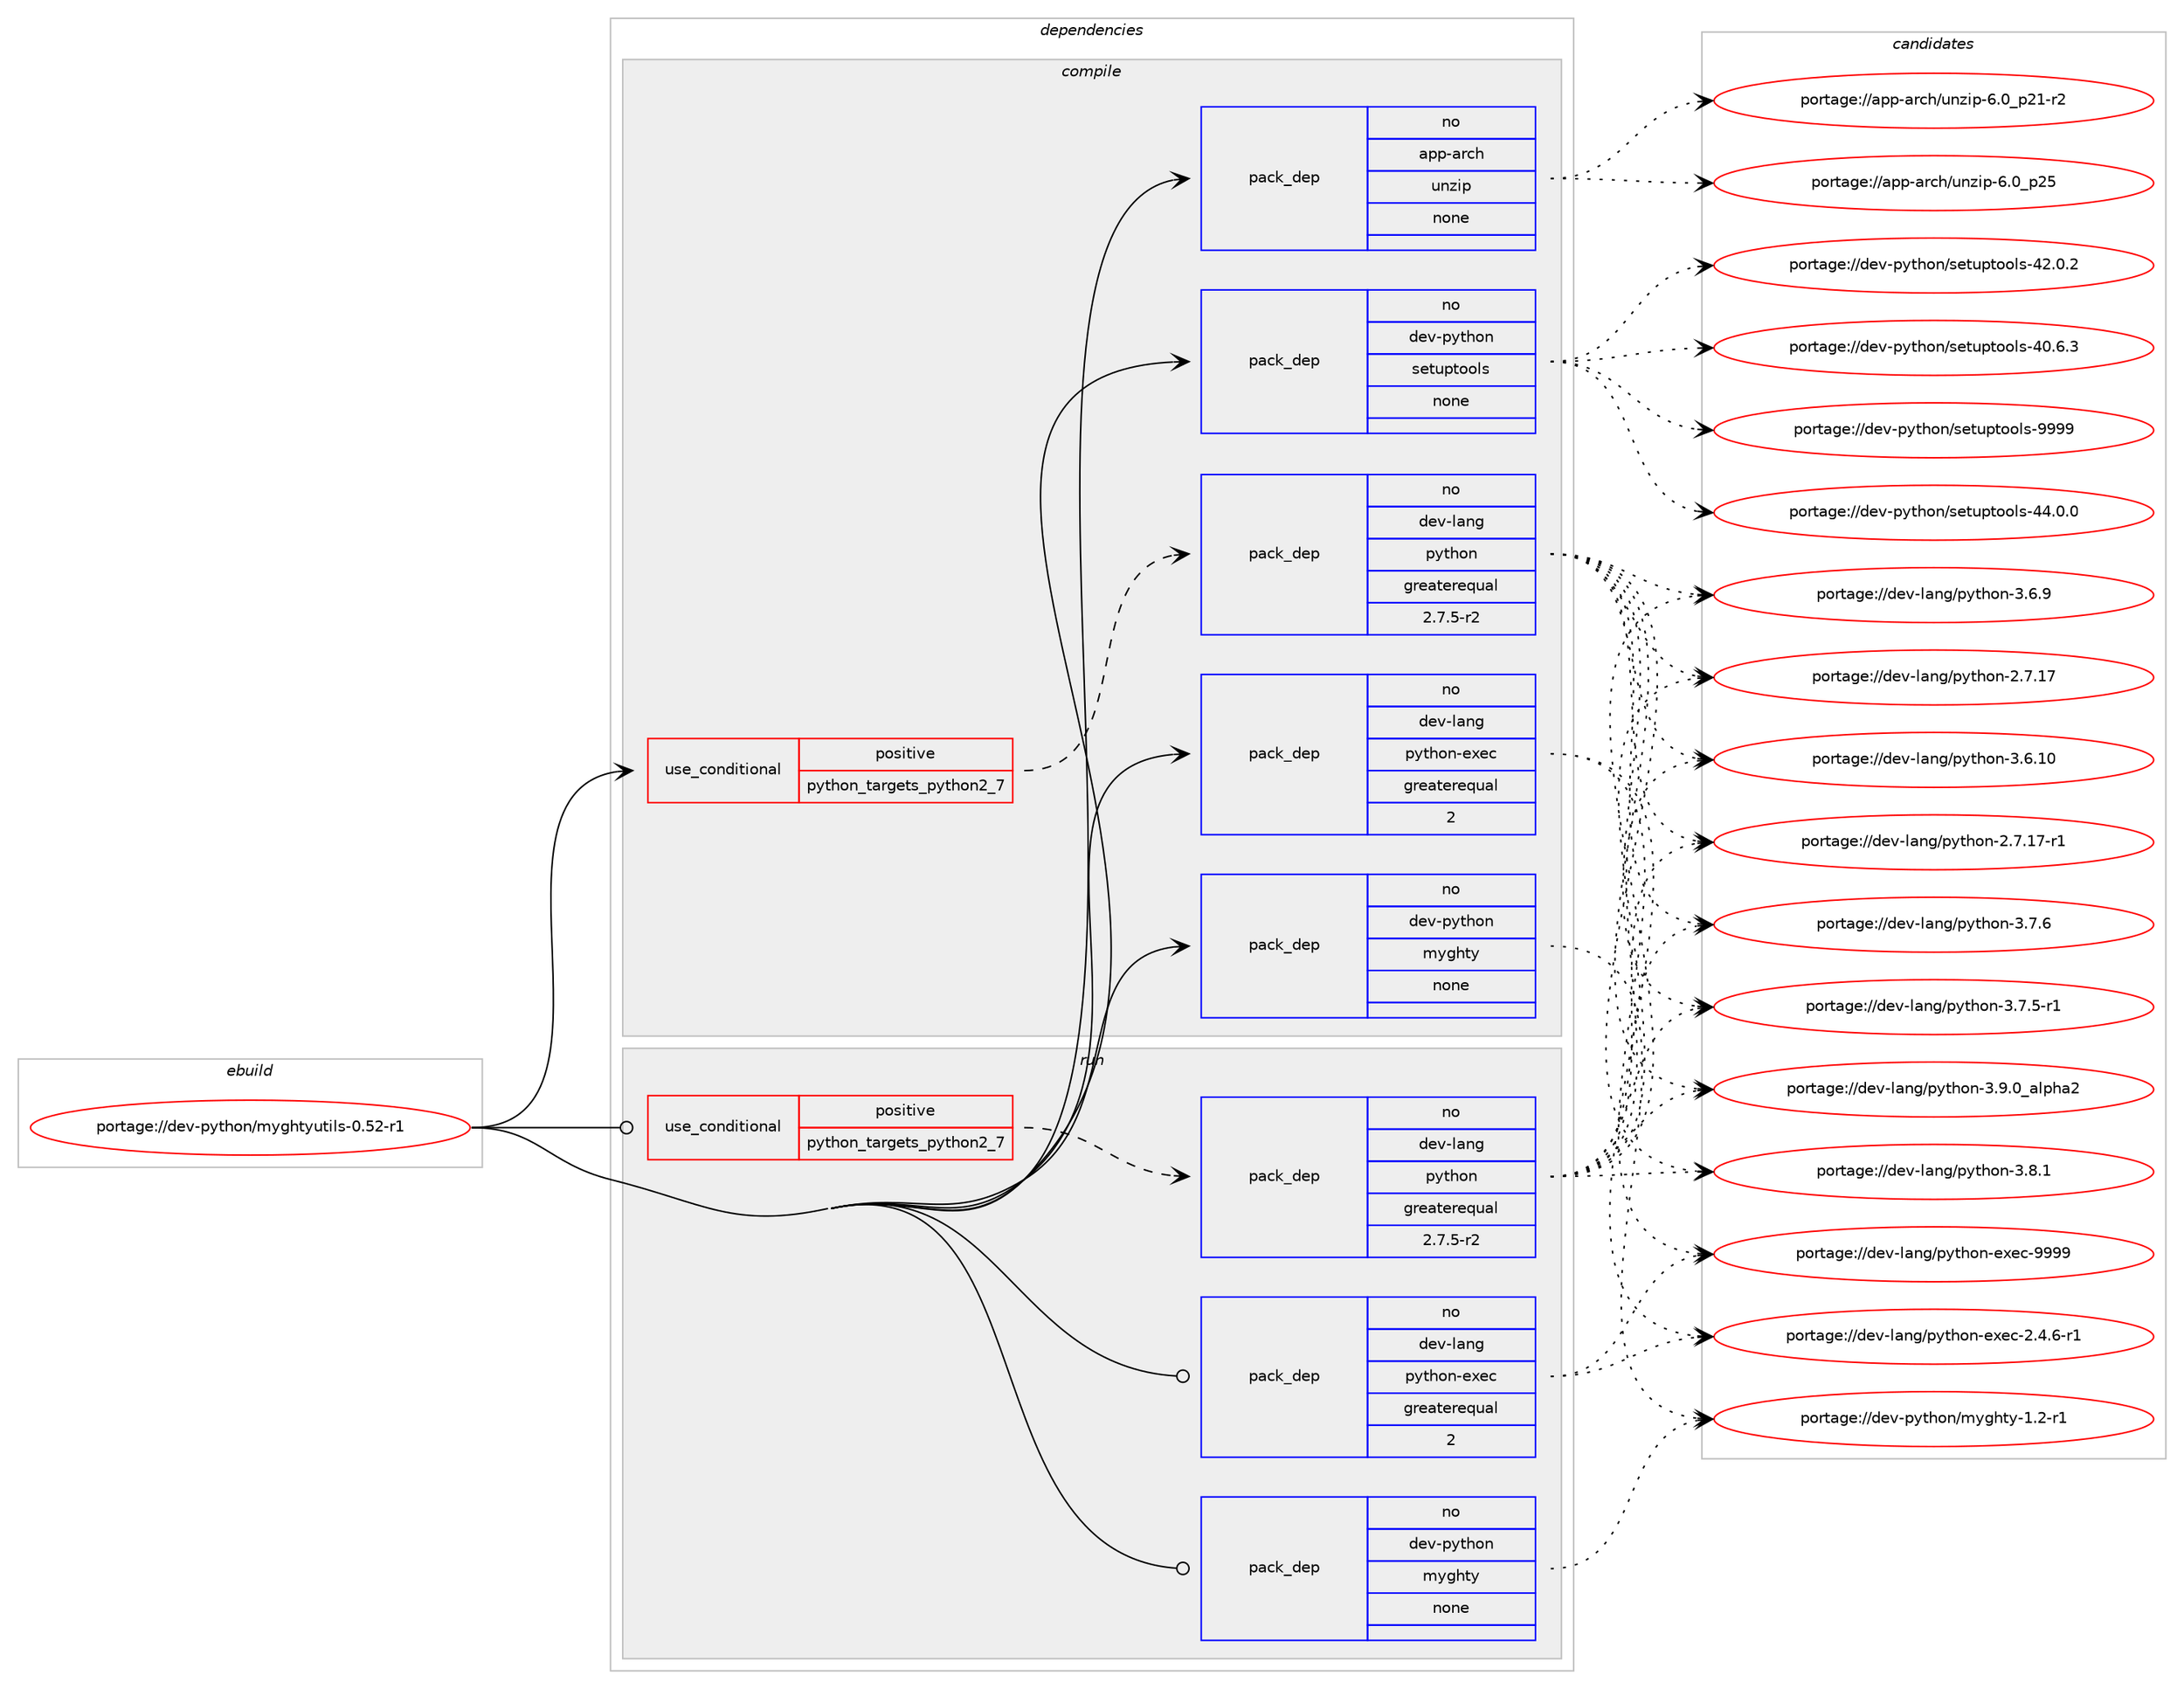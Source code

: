digraph prolog {

# *************
# Graph options
# *************

newrank=true;
concentrate=true;
compound=true;
graph [rankdir=LR,fontname=Helvetica,fontsize=10,ranksep=1.5];#, ranksep=2.5, nodesep=0.2];
edge  [arrowhead=vee];
node  [fontname=Helvetica,fontsize=10];

# **********
# The ebuild
# **********

subgraph cluster_leftcol {
color=gray;
label=<<i>ebuild</i>>;
id [label="portage://dev-python/myghtyutils-0.52-r1", color=red, width=4, href="../dev-python/myghtyutils-0.52-r1.svg"];
}

# ****************
# The dependencies
# ****************

subgraph cluster_midcol {
color=gray;
label=<<i>dependencies</i>>;
subgraph cluster_compile {
fillcolor="#eeeeee";
style=filled;
label=<<i>compile</i>>;
subgraph cond112667 {
dependency449638 [label=<<TABLE BORDER="0" CELLBORDER="1" CELLSPACING="0" CELLPADDING="4"><TR><TD ROWSPAN="3" CELLPADDING="10">use_conditional</TD></TR><TR><TD>positive</TD></TR><TR><TD>python_targets_python2_7</TD></TR></TABLE>>, shape=none, color=red];
subgraph pack331991 {
dependency449639 [label=<<TABLE BORDER="0" CELLBORDER="1" CELLSPACING="0" CELLPADDING="4" WIDTH="220"><TR><TD ROWSPAN="6" CELLPADDING="30">pack_dep</TD></TR><TR><TD WIDTH="110">no</TD></TR><TR><TD>dev-lang</TD></TR><TR><TD>python</TD></TR><TR><TD>greaterequal</TD></TR><TR><TD>2.7.5-r2</TD></TR></TABLE>>, shape=none, color=blue];
}
dependency449638:e -> dependency449639:w [weight=20,style="dashed",arrowhead="vee"];
}
id:e -> dependency449638:w [weight=20,style="solid",arrowhead="vee"];
subgraph pack331992 {
dependency449640 [label=<<TABLE BORDER="0" CELLBORDER="1" CELLSPACING="0" CELLPADDING="4" WIDTH="220"><TR><TD ROWSPAN="6" CELLPADDING="30">pack_dep</TD></TR><TR><TD WIDTH="110">no</TD></TR><TR><TD>app-arch</TD></TR><TR><TD>unzip</TD></TR><TR><TD>none</TD></TR><TR><TD></TD></TR></TABLE>>, shape=none, color=blue];
}
id:e -> dependency449640:w [weight=20,style="solid",arrowhead="vee"];
subgraph pack331993 {
dependency449641 [label=<<TABLE BORDER="0" CELLBORDER="1" CELLSPACING="0" CELLPADDING="4" WIDTH="220"><TR><TD ROWSPAN="6" CELLPADDING="30">pack_dep</TD></TR><TR><TD WIDTH="110">no</TD></TR><TR><TD>dev-lang</TD></TR><TR><TD>python-exec</TD></TR><TR><TD>greaterequal</TD></TR><TR><TD>2</TD></TR></TABLE>>, shape=none, color=blue];
}
id:e -> dependency449641:w [weight=20,style="solid",arrowhead="vee"];
subgraph pack331994 {
dependency449642 [label=<<TABLE BORDER="0" CELLBORDER="1" CELLSPACING="0" CELLPADDING="4" WIDTH="220"><TR><TD ROWSPAN="6" CELLPADDING="30">pack_dep</TD></TR><TR><TD WIDTH="110">no</TD></TR><TR><TD>dev-python</TD></TR><TR><TD>myghty</TD></TR><TR><TD>none</TD></TR><TR><TD></TD></TR></TABLE>>, shape=none, color=blue];
}
id:e -> dependency449642:w [weight=20,style="solid",arrowhead="vee"];
subgraph pack331995 {
dependency449643 [label=<<TABLE BORDER="0" CELLBORDER="1" CELLSPACING="0" CELLPADDING="4" WIDTH="220"><TR><TD ROWSPAN="6" CELLPADDING="30">pack_dep</TD></TR><TR><TD WIDTH="110">no</TD></TR><TR><TD>dev-python</TD></TR><TR><TD>setuptools</TD></TR><TR><TD>none</TD></TR><TR><TD></TD></TR></TABLE>>, shape=none, color=blue];
}
id:e -> dependency449643:w [weight=20,style="solid",arrowhead="vee"];
}
subgraph cluster_compileandrun {
fillcolor="#eeeeee";
style=filled;
label=<<i>compile and run</i>>;
}
subgraph cluster_run {
fillcolor="#eeeeee";
style=filled;
label=<<i>run</i>>;
subgraph cond112668 {
dependency449644 [label=<<TABLE BORDER="0" CELLBORDER="1" CELLSPACING="0" CELLPADDING="4"><TR><TD ROWSPAN="3" CELLPADDING="10">use_conditional</TD></TR><TR><TD>positive</TD></TR><TR><TD>python_targets_python2_7</TD></TR></TABLE>>, shape=none, color=red];
subgraph pack331996 {
dependency449645 [label=<<TABLE BORDER="0" CELLBORDER="1" CELLSPACING="0" CELLPADDING="4" WIDTH="220"><TR><TD ROWSPAN="6" CELLPADDING="30">pack_dep</TD></TR><TR><TD WIDTH="110">no</TD></TR><TR><TD>dev-lang</TD></TR><TR><TD>python</TD></TR><TR><TD>greaterequal</TD></TR><TR><TD>2.7.5-r2</TD></TR></TABLE>>, shape=none, color=blue];
}
dependency449644:e -> dependency449645:w [weight=20,style="dashed",arrowhead="vee"];
}
id:e -> dependency449644:w [weight=20,style="solid",arrowhead="odot"];
subgraph pack331997 {
dependency449646 [label=<<TABLE BORDER="0" CELLBORDER="1" CELLSPACING="0" CELLPADDING="4" WIDTH="220"><TR><TD ROWSPAN="6" CELLPADDING="30">pack_dep</TD></TR><TR><TD WIDTH="110">no</TD></TR><TR><TD>dev-lang</TD></TR><TR><TD>python-exec</TD></TR><TR><TD>greaterequal</TD></TR><TR><TD>2</TD></TR></TABLE>>, shape=none, color=blue];
}
id:e -> dependency449646:w [weight=20,style="solid",arrowhead="odot"];
subgraph pack331998 {
dependency449647 [label=<<TABLE BORDER="0" CELLBORDER="1" CELLSPACING="0" CELLPADDING="4" WIDTH="220"><TR><TD ROWSPAN="6" CELLPADDING="30">pack_dep</TD></TR><TR><TD WIDTH="110">no</TD></TR><TR><TD>dev-python</TD></TR><TR><TD>myghty</TD></TR><TR><TD>none</TD></TR><TR><TD></TD></TR></TABLE>>, shape=none, color=blue];
}
id:e -> dependency449647:w [weight=20,style="solid",arrowhead="odot"];
}
}

# **************
# The candidates
# **************

subgraph cluster_choices {
rank=same;
color=gray;
label=<<i>candidates</i>>;

subgraph choice331991 {
color=black;
nodesep=1;
choice10010111845108971101034711212111610411111045514657464895971081121049750 [label="portage://dev-lang/python-3.9.0_alpha2", color=red, width=4,href="../dev-lang/python-3.9.0_alpha2.svg"];
choice100101118451089711010347112121116104111110455146564649 [label="portage://dev-lang/python-3.8.1", color=red, width=4,href="../dev-lang/python-3.8.1.svg"];
choice100101118451089711010347112121116104111110455146554654 [label="portage://dev-lang/python-3.7.6", color=red, width=4,href="../dev-lang/python-3.7.6.svg"];
choice1001011184510897110103471121211161041111104551465546534511449 [label="portage://dev-lang/python-3.7.5-r1", color=red, width=4,href="../dev-lang/python-3.7.5-r1.svg"];
choice100101118451089711010347112121116104111110455146544657 [label="portage://dev-lang/python-3.6.9", color=red, width=4,href="../dev-lang/python-3.6.9.svg"];
choice10010111845108971101034711212111610411111045514654464948 [label="portage://dev-lang/python-3.6.10", color=red, width=4,href="../dev-lang/python-3.6.10.svg"];
choice100101118451089711010347112121116104111110455046554649554511449 [label="portage://dev-lang/python-2.7.17-r1", color=red, width=4,href="../dev-lang/python-2.7.17-r1.svg"];
choice10010111845108971101034711212111610411111045504655464955 [label="portage://dev-lang/python-2.7.17", color=red, width=4,href="../dev-lang/python-2.7.17.svg"];
dependency449639:e -> choice10010111845108971101034711212111610411111045514657464895971081121049750:w [style=dotted,weight="100"];
dependency449639:e -> choice100101118451089711010347112121116104111110455146564649:w [style=dotted,weight="100"];
dependency449639:e -> choice100101118451089711010347112121116104111110455146554654:w [style=dotted,weight="100"];
dependency449639:e -> choice1001011184510897110103471121211161041111104551465546534511449:w [style=dotted,weight="100"];
dependency449639:e -> choice100101118451089711010347112121116104111110455146544657:w [style=dotted,weight="100"];
dependency449639:e -> choice10010111845108971101034711212111610411111045514654464948:w [style=dotted,weight="100"];
dependency449639:e -> choice100101118451089711010347112121116104111110455046554649554511449:w [style=dotted,weight="100"];
dependency449639:e -> choice10010111845108971101034711212111610411111045504655464955:w [style=dotted,weight="100"];
}
subgraph choice331992 {
color=black;
nodesep=1;
choice971121124597114991044711711012210511245544648951125053 [label="portage://app-arch/unzip-6.0_p25", color=red, width=4,href="../app-arch/unzip-6.0_p25.svg"];
choice9711211245971149910447117110122105112455446489511250494511450 [label="portage://app-arch/unzip-6.0_p21-r2", color=red, width=4,href="../app-arch/unzip-6.0_p21-r2.svg"];
dependency449640:e -> choice971121124597114991044711711012210511245544648951125053:w [style=dotted,weight="100"];
dependency449640:e -> choice9711211245971149910447117110122105112455446489511250494511450:w [style=dotted,weight="100"];
}
subgraph choice331993 {
color=black;
nodesep=1;
choice10010111845108971101034711212111610411111045101120101994557575757 [label="portage://dev-lang/python-exec-9999", color=red, width=4,href="../dev-lang/python-exec-9999.svg"];
choice10010111845108971101034711212111610411111045101120101994550465246544511449 [label="portage://dev-lang/python-exec-2.4.6-r1", color=red, width=4,href="../dev-lang/python-exec-2.4.6-r1.svg"];
dependency449641:e -> choice10010111845108971101034711212111610411111045101120101994557575757:w [style=dotted,weight="100"];
dependency449641:e -> choice10010111845108971101034711212111610411111045101120101994550465246544511449:w [style=dotted,weight="100"];
}
subgraph choice331994 {
color=black;
nodesep=1;
choice1001011184511212111610411111047109121103104116121454946504511449 [label="portage://dev-python/myghty-1.2-r1", color=red, width=4,href="../dev-python/myghty-1.2-r1.svg"];
dependency449642:e -> choice1001011184511212111610411111047109121103104116121454946504511449:w [style=dotted,weight="100"];
}
subgraph choice331995 {
color=black;
nodesep=1;
choice10010111845112121116104111110471151011161171121161111111081154557575757 [label="portage://dev-python/setuptools-9999", color=red, width=4,href="../dev-python/setuptools-9999.svg"];
choice100101118451121211161041111104711510111611711211611111110811545525246484648 [label="portage://dev-python/setuptools-44.0.0", color=red, width=4,href="../dev-python/setuptools-44.0.0.svg"];
choice100101118451121211161041111104711510111611711211611111110811545525046484650 [label="portage://dev-python/setuptools-42.0.2", color=red, width=4,href="../dev-python/setuptools-42.0.2.svg"];
choice100101118451121211161041111104711510111611711211611111110811545524846544651 [label="portage://dev-python/setuptools-40.6.3", color=red, width=4,href="../dev-python/setuptools-40.6.3.svg"];
dependency449643:e -> choice10010111845112121116104111110471151011161171121161111111081154557575757:w [style=dotted,weight="100"];
dependency449643:e -> choice100101118451121211161041111104711510111611711211611111110811545525246484648:w [style=dotted,weight="100"];
dependency449643:e -> choice100101118451121211161041111104711510111611711211611111110811545525046484650:w [style=dotted,weight="100"];
dependency449643:e -> choice100101118451121211161041111104711510111611711211611111110811545524846544651:w [style=dotted,weight="100"];
}
subgraph choice331996 {
color=black;
nodesep=1;
choice10010111845108971101034711212111610411111045514657464895971081121049750 [label="portage://dev-lang/python-3.9.0_alpha2", color=red, width=4,href="../dev-lang/python-3.9.0_alpha2.svg"];
choice100101118451089711010347112121116104111110455146564649 [label="portage://dev-lang/python-3.8.1", color=red, width=4,href="../dev-lang/python-3.8.1.svg"];
choice100101118451089711010347112121116104111110455146554654 [label="portage://dev-lang/python-3.7.6", color=red, width=4,href="../dev-lang/python-3.7.6.svg"];
choice1001011184510897110103471121211161041111104551465546534511449 [label="portage://dev-lang/python-3.7.5-r1", color=red, width=4,href="../dev-lang/python-3.7.5-r1.svg"];
choice100101118451089711010347112121116104111110455146544657 [label="portage://dev-lang/python-3.6.9", color=red, width=4,href="../dev-lang/python-3.6.9.svg"];
choice10010111845108971101034711212111610411111045514654464948 [label="portage://dev-lang/python-3.6.10", color=red, width=4,href="../dev-lang/python-3.6.10.svg"];
choice100101118451089711010347112121116104111110455046554649554511449 [label="portage://dev-lang/python-2.7.17-r1", color=red, width=4,href="../dev-lang/python-2.7.17-r1.svg"];
choice10010111845108971101034711212111610411111045504655464955 [label="portage://dev-lang/python-2.7.17", color=red, width=4,href="../dev-lang/python-2.7.17.svg"];
dependency449645:e -> choice10010111845108971101034711212111610411111045514657464895971081121049750:w [style=dotted,weight="100"];
dependency449645:e -> choice100101118451089711010347112121116104111110455146564649:w [style=dotted,weight="100"];
dependency449645:e -> choice100101118451089711010347112121116104111110455146554654:w [style=dotted,weight="100"];
dependency449645:e -> choice1001011184510897110103471121211161041111104551465546534511449:w [style=dotted,weight="100"];
dependency449645:e -> choice100101118451089711010347112121116104111110455146544657:w [style=dotted,weight="100"];
dependency449645:e -> choice10010111845108971101034711212111610411111045514654464948:w [style=dotted,weight="100"];
dependency449645:e -> choice100101118451089711010347112121116104111110455046554649554511449:w [style=dotted,weight="100"];
dependency449645:e -> choice10010111845108971101034711212111610411111045504655464955:w [style=dotted,weight="100"];
}
subgraph choice331997 {
color=black;
nodesep=1;
choice10010111845108971101034711212111610411111045101120101994557575757 [label="portage://dev-lang/python-exec-9999", color=red, width=4,href="../dev-lang/python-exec-9999.svg"];
choice10010111845108971101034711212111610411111045101120101994550465246544511449 [label="portage://dev-lang/python-exec-2.4.6-r1", color=red, width=4,href="../dev-lang/python-exec-2.4.6-r1.svg"];
dependency449646:e -> choice10010111845108971101034711212111610411111045101120101994557575757:w [style=dotted,weight="100"];
dependency449646:e -> choice10010111845108971101034711212111610411111045101120101994550465246544511449:w [style=dotted,weight="100"];
}
subgraph choice331998 {
color=black;
nodesep=1;
choice1001011184511212111610411111047109121103104116121454946504511449 [label="portage://dev-python/myghty-1.2-r1", color=red, width=4,href="../dev-python/myghty-1.2-r1.svg"];
dependency449647:e -> choice1001011184511212111610411111047109121103104116121454946504511449:w [style=dotted,weight="100"];
}
}

}
